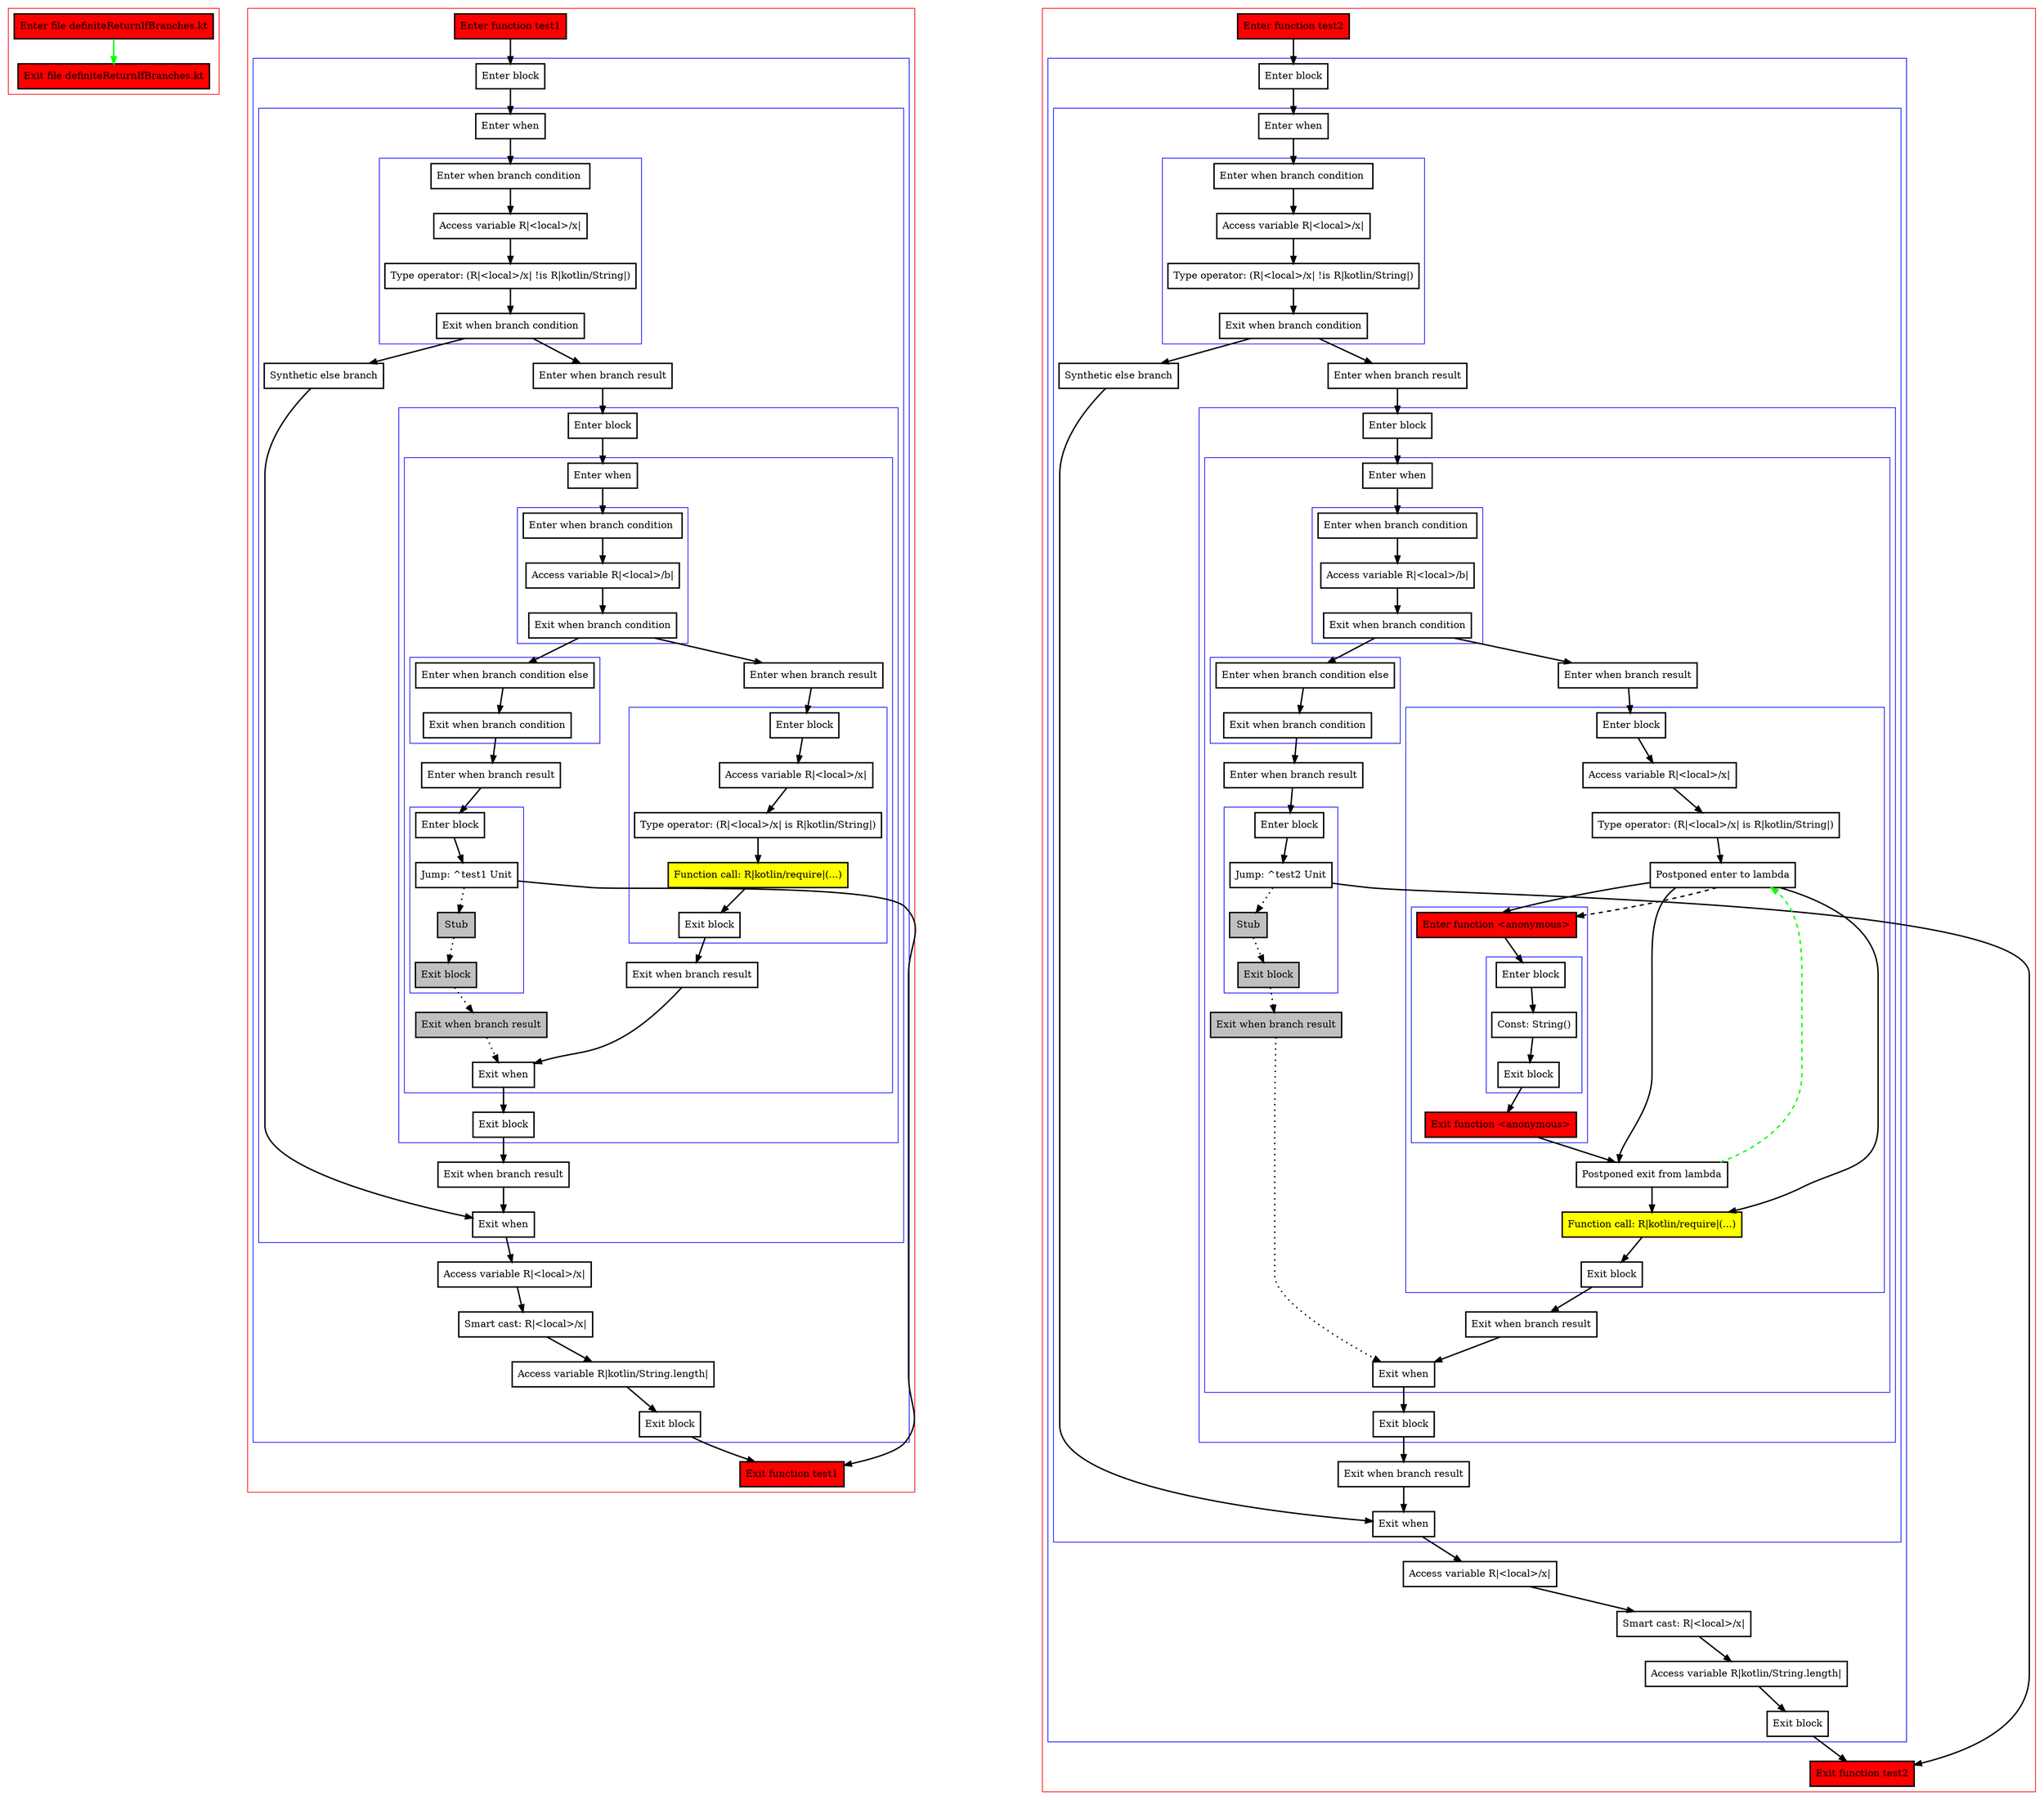 digraph definiteReturnIfBranches_kt {
    graph [nodesep=3]
    node [shape=box penwidth=2]
    edge [penwidth=2]

    subgraph cluster_0 {
        color=red
        0 [label="Enter file definiteReturnIfBranches.kt" style="filled" fillcolor=red];
        1 [label="Exit file definiteReturnIfBranches.kt" style="filled" fillcolor=red];
    }
    0 -> {1} [color=green];

    subgraph cluster_1 {
        color=red
        2 [label="Enter function test1" style="filled" fillcolor=red];
        subgraph cluster_2 {
            color=blue
            3 [label="Enter block"];
            subgraph cluster_3 {
                color=blue
                4 [label="Enter when"];
                subgraph cluster_4 {
                    color=blue
                    5 [label="Enter when branch condition "];
                    6 [label="Access variable R|<local>/x|"];
                    7 [label="Type operator: (R|<local>/x| !is R|kotlin/String|)"];
                    8 [label="Exit when branch condition"];
                }
                9 [label="Synthetic else branch"];
                10 [label="Enter when branch result"];
                subgraph cluster_5 {
                    color=blue
                    11 [label="Enter block"];
                    subgraph cluster_6 {
                        color=blue
                        12 [label="Enter when"];
                        subgraph cluster_7 {
                            color=blue
                            13 [label="Enter when branch condition "];
                            14 [label="Access variable R|<local>/b|"];
                            15 [label="Exit when branch condition"];
                        }
                        subgraph cluster_8 {
                            color=blue
                            16 [label="Enter when branch condition else"];
                            17 [label="Exit when branch condition"];
                        }
                        18 [label="Enter when branch result"];
                        subgraph cluster_9 {
                            color=blue
                            19 [label="Enter block"];
                            20 [label="Jump: ^test1 Unit"];
                            21 [label="Stub" style="filled" fillcolor=gray];
                            22 [label="Exit block" style="filled" fillcolor=gray];
                        }
                        23 [label="Exit when branch result" style="filled" fillcolor=gray];
                        24 [label="Enter when branch result"];
                        subgraph cluster_10 {
                            color=blue
                            25 [label="Enter block"];
                            26 [label="Access variable R|<local>/x|"];
                            27 [label="Type operator: (R|<local>/x| is R|kotlin/String|)"];
                            28 [label="Function call: R|kotlin/require|(...)" style="filled" fillcolor=yellow];
                            29 [label="Exit block"];
                        }
                        30 [label="Exit when branch result"];
                        31 [label="Exit when"];
                    }
                    32 [label="Exit block"];
                }
                33 [label="Exit when branch result"];
                34 [label="Exit when"];
            }
            35 [label="Access variable R|<local>/x|"];
            36 [label="Smart cast: R|<local>/x|"];
            37 [label="Access variable R|kotlin/String.length|"];
            38 [label="Exit block"];
        }
        39 [label="Exit function test1" style="filled" fillcolor=red];
    }
    2 -> {3};
    3 -> {4};
    4 -> {5};
    5 -> {6};
    6 -> {7};
    7 -> {8};
    8 -> {9 10};
    9 -> {34};
    10 -> {11};
    11 -> {12};
    12 -> {13};
    13 -> {14};
    14 -> {15};
    15 -> {16 24};
    16 -> {17};
    17 -> {18};
    18 -> {19};
    19 -> {20};
    20 -> {39};
    20 -> {21} [style=dotted];
    21 -> {22} [style=dotted];
    22 -> {23} [style=dotted];
    23 -> {31} [style=dotted];
    24 -> {25};
    25 -> {26};
    26 -> {27};
    27 -> {28};
    28 -> {29};
    29 -> {30};
    30 -> {31};
    31 -> {32};
    32 -> {33};
    33 -> {34};
    34 -> {35};
    35 -> {36};
    36 -> {37};
    37 -> {38};
    38 -> {39};

    subgraph cluster_11 {
        color=red
        40 [label="Enter function test2" style="filled" fillcolor=red];
        subgraph cluster_12 {
            color=blue
            41 [label="Enter block"];
            subgraph cluster_13 {
                color=blue
                42 [label="Enter when"];
                subgraph cluster_14 {
                    color=blue
                    43 [label="Enter when branch condition "];
                    44 [label="Access variable R|<local>/x|"];
                    45 [label="Type operator: (R|<local>/x| !is R|kotlin/String|)"];
                    46 [label="Exit when branch condition"];
                }
                47 [label="Synthetic else branch"];
                48 [label="Enter when branch result"];
                subgraph cluster_15 {
                    color=blue
                    49 [label="Enter block"];
                    subgraph cluster_16 {
                        color=blue
                        50 [label="Enter when"];
                        subgraph cluster_17 {
                            color=blue
                            51 [label="Enter when branch condition "];
                            52 [label="Access variable R|<local>/b|"];
                            53 [label="Exit when branch condition"];
                        }
                        subgraph cluster_18 {
                            color=blue
                            54 [label="Enter when branch condition else"];
                            55 [label="Exit when branch condition"];
                        }
                        56 [label="Enter when branch result"];
                        subgraph cluster_19 {
                            color=blue
                            57 [label="Enter block"];
                            58 [label="Jump: ^test2 Unit"];
                            59 [label="Stub" style="filled" fillcolor=gray];
                            60 [label="Exit block" style="filled" fillcolor=gray];
                        }
                        61 [label="Exit when branch result" style="filled" fillcolor=gray];
                        62 [label="Enter when branch result"];
                        subgraph cluster_20 {
                            color=blue
                            63 [label="Enter block"];
                            64 [label="Access variable R|<local>/x|"];
                            65 [label="Type operator: (R|<local>/x| is R|kotlin/String|)"];
                            66 [label="Postponed enter to lambda"];
                            subgraph cluster_21 {
                                color=blue
                                67 [label="Enter function <anonymous>" style="filled" fillcolor=red];
                                subgraph cluster_22 {
                                    color=blue
                                    68 [label="Enter block"];
                                    69 [label="Const: String()"];
                                    70 [label="Exit block"];
                                }
                                71 [label="Exit function <anonymous>" style="filled" fillcolor=red];
                            }
                            72 [label="Postponed exit from lambda"];
                            73 [label="Function call: R|kotlin/require|(...)" style="filled" fillcolor=yellow];
                            74 [label="Exit block"];
                        }
                        75 [label="Exit when branch result"];
                        76 [label="Exit when"];
                    }
                    77 [label="Exit block"];
                }
                78 [label="Exit when branch result"];
                79 [label="Exit when"];
            }
            80 [label="Access variable R|<local>/x|"];
            81 [label="Smart cast: R|<local>/x|"];
            82 [label="Access variable R|kotlin/String.length|"];
            83 [label="Exit block"];
        }
        84 [label="Exit function test2" style="filled" fillcolor=red];
    }
    40 -> {41};
    41 -> {42};
    42 -> {43};
    43 -> {44};
    44 -> {45};
    45 -> {46};
    46 -> {47 48};
    47 -> {79};
    48 -> {49};
    49 -> {50};
    50 -> {51};
    51 -> {52};
    52 -> {53};
    53 -> {54 62};
    54 -> {55};
    55 -> {56};
    56 -> {57};
    57 -> {58};
    58 -> {84};
    58 -> {59} [style=dotted];
    59 -> {60} [style=dotted];
    60 -> {61} [style=dotted];
    61 -> {76} [style=dotted];
    62 -> {63};
    63 -> {64};
    64 -> {65};
    65 -> {66};
    66 -> {67 72 73};
    66 -> {67} [style=dashed];
    67 -> {68};
    68 -> {69};
    69 -> {70};
    70 -> {71};
    71 -> {72};
    72 -> {73};
    72 -> {66} [color=green style=dashed];
    73 -> {74};
    74 -> {75};
    75 -> {76};
    76 -> {77};
    77 -> {78};
    78 -> {79};
    79 -> {80};
    80 -> {81};
    81 -> {82};
    82 -> {83};
    83 -> {84};

}
